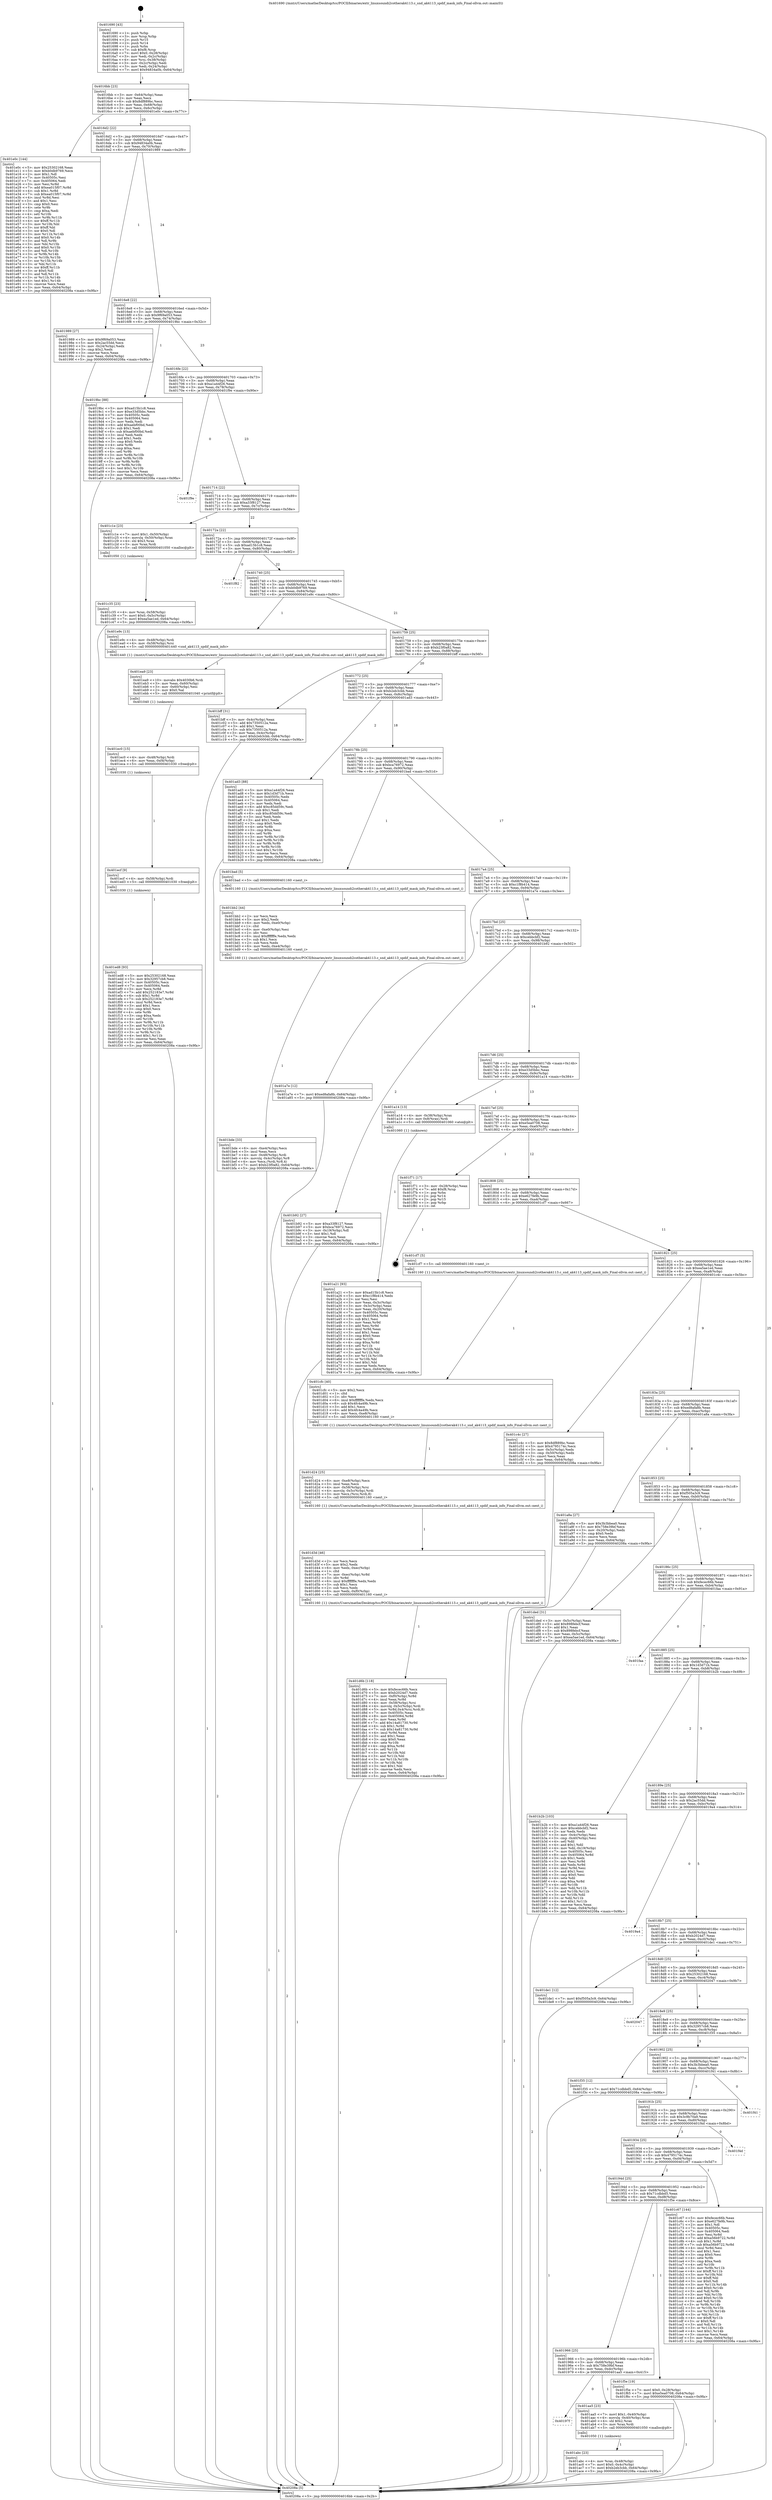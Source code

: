 digraph "0x401690" {
  label = "0x401690 (/mnt/c/Users/mathe/Desktop/tcc/POCII/binaries/extr_linuxsoundi2cotherak4113.c_snd_ak4113_spdif_mask_info_Final-ollvm.out::main(0))"
  labelloc = "t"
  node[shape=record]

  Entry [label="",width=0.3,height=0.3,shape=circle,fillcolor=black,style=filled]
  "0x4016bb" [label="{
     0x4016bb [23]\l
     | [instrs]\l
     &nbsp;&nbsp;0x4016bb \<+3\>: mov -0x64(%rbp),%eax\l
     &nbsp;&nbsp;0x4016be \<+2\>: mov %eax,%ecx\l
     &nbsp;&nbsp;0x4016c0 \<+6\>: sub $0x8df889bc,%ecx\l
     &nbsp;&nbsp;0x4016c6 \<+3\>: mov %eax,-0x68(%rbp)\l
     &nbsp;&nbsp;0x4016c9 \<+3\>: mov %ecx,-0x6c(%rbp)\l
     &nbsp;&nbsp;0x4016cc \<+6\>: je 0000000000401e0c \<main+0x77c\>\l
  }"]
  "0x401e0c" [label="{
     0x401e0c [144]\l
     | [instrs]\l
     &nbsp;&nbsp;0x401e0c \<+5\>: mov $0x25302168,%eax\l
     &nbsp;&nbsp;0x401e11 \<+5\>: mov $0xb0db9769,%ecx\l
     &nbsp;&nbsp;0x401e16 \<+2\>: mov $0x1,%dl\l
     &nbsp;&nbsp;0x401e18 \<+7\>: mov 0x40505c,%esi\l
     &nbsp;&nbsp;0x401e1f \<+7\>: mov 0x405064,%edi\l
     &nbsp;&nbsp;0x401e26 \<+3\>: mov %esi,%r8d\l
     &nbsp;&nbsp;0x401e29 \<+7\>: add $0xea015f07,%r8d\l
     &nbsp;&nbsp;0x401e30 \<+4\>: sub $0x1,%r8d\l
     &nbsp;&nbsp;0x401e34 \<+7\>: sub $0xea015f07,%r8d\l
     &nbsp;&nbsp;0x401e3b \<+4\>: imul %r8d,%esi\l
     &nbsp;&nbsp;0x401e3f \<+3\>: and $0x1,%esi\l
     &nbsp;&nbsp;0x401e42 \<+3\>: cmp $0x0,%esi\l
     &nbsp;&nbsp;0x401e45 \<+4\>: sete %r9b\l
     &nbsp;&nbsp;0x401e49 \<+3\>: cmp $0xa,%edi\l
     &nbsp;&nbsp;0x401e4c \<+4\>: setl %r10b\l
     &nbsp;&nbsp;0x401e50 \<+3\>: mov %r9b,%r11b\l
     &nbsp;&nbsp;0x401e53 \<+4\>: xor $0xff,%r11b\l
     &nbsp;&nbsp;0x401e57 \<+3\>: mov %r10b,%bl\l
     &nbsp;&nbsp;0x401e5a \<+3\>: xor $0xff,%bl\l
     &nbsp;&nbsp;0x401e5d \<+3\>: xor $0x0,%dl\l
     &nbsp;&nbsp;0x401e60 \<+3\>: mov %r11b,%r14b\l
     &nbsp;&nbsp;0x401e63 \<+4\>: and $0x0,%r14b\l
     &nbsp;&nbsp;0x401e67 \<+3\>: and %dl,%r9b\l
     &nbsp;&nbsp;0x401e6a \<+3\>: mov %bl,%r15b\l
     &nbsp;&nbsp;0x401e6d \<+4\>: and $0x0,%r15b\l
     &nbsp;&nbsp;0x401e71 \<+3\>: and %dl,%r10b\l
     &nbsp;&nbsp;0x401e74 \<+3\>: or %r9b,%r14b\l
     &nbsp;&nbsp;0x401e77 \<+3\>: or %r10b,%r15b\l
     &nbsp;&nbsp;0x401e7a \<+3\>: xor %r15b,%r14b\l
     &nbsp;&nbsp;0x401e7d \<+3\>: or %bl,%r11b\l
     &nbsp;&nbsp;0x401e80 \<+4\>: xor $0xff,%r11b\l
     &nbsp;&nbsp;0x401e84 \<+3\>: or $0x0,%dl\l
     &nbsp;&nbsp;0x401e87 \<+3\>: and %dl,%r11b\l
     &nbsp;&nbsp;0x401e8a \<+3\>: or %r11b,%r14b\l
     &nbsp;&nbsp;0x401e8d \<+4\>: test $0x1,%r14b\l
     &nbsp;&nbsp;0x401e91 \<+3\>: cmovne %ecx,%eax\l
     &nbsp;&nbsp;0x401e94 \<+3\>: mov %eax,-0x64(%rbp)\l
     &nbsp;&nbsp;0x401e97 \<+5\>: jmp 000000000040208a \<main+0x9fa\>\l
  }"]
  "0x4016d2" [label="{
     0x4016d2 [22]\l
     | [instrs]\l
     &nbsp;&nbsp;0x4016d2 \<+5\>: jmp 00000000004016d7 \<main+0x47\>\l
     &nbsp;&nbsp;0x4016d7 \<+3\>: mov -0x68(%rbp),%eax\l
     &nbsp;&nbsp;0x4016da \<+5\>: sub $0x94834a0b,%eax\l
     &nbsp;&nbsp;0x4016df \<+3\>: mov %eax,-0x70(%rbp)\l
     &nbsp;&nbsp;0x4016e2 \<+6\>: je 0000000000401989 \<main+0x2f9\>\l
  }"]
  Exit [label="",width=0.3,height=0.3,shape=circle,fillcolor=black,style=filled,peripheries=2]
  "0x401989" [label="{
     0x401989 [27]\l
     | [instrs]\l
     &nbsp;&nbsp;0x401989 \<+5\>: mov $0x9f69a053,%eax\l
     &nbsp;&nbsp;0x40198e \<+5\>: mov $0x2ac55dd,%ecx\l
     &nbsp;&nbsp;0x401993 \<+3\>: mov -0x24(%rbp),%edx\l
     &nbsp;&nbsp;0x401996 \<+3\>: cmp $0x2,%edx\l
     &nbsp;&nbsp;0x401999 \<+3\>: cmovne %ecx,%eax\l
     &nbsp;&nbsp;0x40199c \<+3\>: mov %eax,-0x64(%rbp)\l
     &nbsp;&nbsp;0x40199f \<+5\>: jmp 000000000040208a \<main+0x9fa\>\l
  }"]
  "0x4016e8" [label="{
     0x4016e8 [22]\l
     | [instrs]\l
     &nbsp;&nbsp;0x4016e8 \<+5\>: jmp 00000000004016ed \<main+0x5d\>\l
     &nbsp;&nbsp;0x4016ed \<+3\>: mov -0x68(%rbp),%eax\l
     &nbsp;&nbsp;0x4016f0 \<+5\>: sub $0x9f69a053,%eax\l
     &nbsp;&nbsp;0x4016f5 \<+3\>: mov %eax,-0x74(%rbp)\l
     &nbsp;&nbsp;0x4016f8 \<+6\>: je 00000000004019bc \<main+0x32c\>\l
  }"]
  "0x40208a" [label="{
     0x40208a [5]\l
     | [instrs]\l
     &nbsp;&nbsp;0x40208a \<+5\>: jmp 00000000004016bb \<main+0x2b\>\l
  }"]
  "0x401690" [label="{
     0x401690 [43]\l
     | [instrs]\l
     &nbsp;&nbsp;0x401690 \<+1\>: push %rbp\l
     &nbsp;&nbsp;0x401691 \<+3\>: mov %rsp,%rbp\l
     &nbsp;&nbsp;0x401694 \<+2\>: push %r15\l
     &nbsp;&nbsp;0x401696 \<+2\>: push %r14\l
     &nbsp;&nbsp;0x401698 \<+1\>: push %rbx\l
     &nbsp;&nbsp;0x401699 \<+7\>: sub $0xf8,%rsp\l
     &nbsp;&nbsp;0x4016a0 \<+7\>: movl $0x0,-0x28(%rbp)\l
     &nbsp;&nbsp;0x4016a7 \<+3\>: mov %edi,-0x2c(%rbp)\l
     &nbsp;&nbsp;0x4016aa \<+4\>: mov %rsi,-0x38(%rbp)\l
     &nbsp;&nbsp;0x4016ae \<+3\>: mov -0x2c(%rbp),%edi\l
     &nbsp;&nbsp;0x4016b1 \<+3\>: mov %edi,-0x24(%rbp)\l
     &nbsp;&nbsp;0x4016b4 \<+7\>: movl $0x94834a0b,-0x64(%rbp)\l
  }"]
  "0x401ed8" [label="{
     0x401ed8 [93]\l
     | [instrs]\l
     &nbsp;&nbsp;0x401ed8 \<+5\>: mov $0x25302168,%eax\l
     &nbsp;&nbsp;0x401edd \<+5\>: mov $0x32957cb8,%esi\l
     &nbsp;&nbsp;0x401ee2 \<+7\>: mov 0x40505c,%ecx\l
     &nbsp;&nbsp;0x401ee9 \<+7\>: mov 0x405064,%edx\l
     &nbsp;&nbsp;0x401ef0 \<+3\>: mov %ecx,%r8d\l
     &nbsp;&nbsp;0x401ef3 \<+7\>: add $0x252183e7,%r8d\l
     &nbsp;&nbsp;0x401efa \<+4\>: sub $0x1,%r8d\l
     &nbsp;&nbsp;0x401efe \<+7\>: sub $0x252183e7,%r8d\l
     &nbsp;&nbsp;0x401f05 \<+4\>: imul %r8d,%ecx\l
     &nbsp;&nbsp;0x401f09 \<+3\>: and $0x1,%ecx\l
     &nbsp;&nbsp;0x401f0c \<+3\>: cmp $0x0,%ecx\l
     &nbsp;&nbsp;0x401f0f \<+4\>: sete %r9b\l
     &nbsp;&nbsp;0x401f13 \<+3\>: cmp $0xa,%edx\l
     &nbsp;&nbsp;0x401f16 \<+4\>: setl %r10b\l
     &nbsp;&nbsp;0x401f1a \<+3\>: mov %r9b,%r11b\l
     &nbsp;&nbsp;0x401f1d \<+3\>: and %r10b,%r11b\l
     &nbsp;&nbsp;0x401f20 \<+3\>: xor %r10b,%r9b\l
     &nbsp;&nbsp;0x401f23 \<+3\>: or %r9b,%r11b\l
     &nbsp;&nbsp;0x401f26 \<+4\>: test $0x1,%r11b\l
     &nbsp;&nbsp;0x401f2a \<+3\>: cmovne %esi,%eax\l
     &nbsp;&nbsp;0x401f2d \<+3\>: mov %eax,-0x64(%rbp)\l
     &nbsp;&nbsp;0x401f30 \<+5\>: jmp 000000000040208a \<main+0x9fa\>\l
  }"]
  "0x4019bc" [label="{
     0x4019bc [88]\l
     | [instrs]\l
     &nbsp;&nbsp;0x4019bc \<+5\>: mov $0xad15b1c8,%eax\l
     &nbsp;&nbsp;0x4019c1 \<+5\>: mov $0xe33d5bbc,%ecx\l
     &nbsp;&nbsp;0x4019c6 \<+7\>: mov 0x40505c,%edx\l
     &nbsp;&nbsp;0x4019cd \<+7\>: mov 0x405064,%esi\l
     &nbsp;&nbsp;0x4019d4 \<+2\>: mov %edx,%edi\l
     &nbsp;&nbsp;0x4019d6 \<+6\>: add $0xaebf00bd,%edi\l
     &nbsp;&nbsp;0x4019dc \<+3\>: sub $0x1,%edi\l
     &nbsp;&nbsp;0x4019df \<+6\>: sub $0xaebf00bd,%edi\l
     &nbsp;&nbsp;0x4019e5 \<+3\>: imul %edi,%edx\l
     &nbsp;&nbsp;0x4019e8 \<+3\>: and $0x1,%edx\l
     &nbsp;&nbsp;0x4019eb \<+3\>: cmp $0x0,%edx\l
     &nbsp;&nbsp;0x4019ee \<+4\>: sete %r8b\l
     &nbsp;&nbsp;0x4019f2 \<+3\>: cmp $0xa,%esi\l
     &nbsp;&nbsp;0x4019f5 \<+4\>: setl %r9b\l
     &nbsp;&nbsp;0x4019f9 \<+3\>: mov %r8b,%r10b\l
     &nbsp;&nbsp;0x4019fc \<+3\>: and %r9b,%r10b\l
     &nbsp;&nbsp;0x4019ff \<+3\>: xor %r9b,%r8b\l
     &nbsp;&nbsp;0x401a02 \<+3\>: or %r8b,%r10b\l
     &nbsp;&nbsp;0x401a05 \<+4\>: test $0x1,%r10b\l
     &nbsp;&nbsp;0x401a09 \<+3\>: cmovne %ecx,%eax\l
     &nbsp;&nbsp;0x401a0c \<+3\>: mov %eax,-0x64(%rbp)\l
     &nbsp;&nbsp;0x401a0f \<+5\>: jmp 000000000040208a \<main+0x9fa\>\l
  }"]
  "0x4016fe" [label="{
     0x4016fe [22]\l
     | [instrs]\l
     &nbsp;&nbsp;0x4016fe \<+5\>: jmp 0000000000401703 \<main+0x73\>\l
     &nbsp;&nbsp;0x401703 \<+3\>: mov -0x68(%rbp),%eax\l
     &nbsp;&nbsp;0x401706 \<+5\>: sub $0xa1a44f26,%eax\l
     &nbsp;&nbsp;0x40170b \<+3\>: mov %eax,-0x78(%rbp)\l
     &nbsp;&nbsp;0x40170e \<+6\>: je 0000000000401f9e \<main+0x90e\>\l
  }"]
  "0x401ecf" [label="{
     0x401ecf [9]\l
     | [instrs]\l
     &nbsp;&nbsp;0x401ecf \<+4\>: mov -0x58(%rbp),%rdi\l
     &nbsp;&nbsp;0x401ed3 \<+5\>: call 0000000000401030 \<free@plt\>\l
     | [calls]\l
     &nbsp;&nbsp;0x401030 \{1\} (unknown)\l
  }"]
  "0x401f9e" [label="{
     0x401f9e\l
  }", style=dashed]
  "0x401714" [label="{
     0x401714 [22]\l
     | [instrs]\l
     &nbsp;&nbsp;0x401714 \<+5\>: jmp 0000000000401719 \<main+0x89\>\l
     &nbsp;&nbsp;0x401719 \<+3\>: mov -0x68(%rbp),%eax\l
     &nbsp;&nbsp;0x40171c \<+5\>: sub $0xa33f8127,%eax\l
     &nbsp;&nbsp;0x401721 \<+3\>: mov %eax,-0x7c(%rbp)\l
     &nbsp;&nbsp;0x401724 \<+6\>: je 0000000000401c1e \<main+0x58e\>\l
  }"]
  "0x401ec0" [label="{
     0x401ec0 [15]\l
     | [instrs]\l
     &nbsp;&nbsp;0x401ec0 \<+4\>: mov -0x48(%rbp),%rdi\l
     &nbsp;&nbsp;0x401ec4 \<+6\>: mov %eax,-0xf4(%rbp)\l
     &nbsp;&nbsp;0x401eca \<+5\>: call 0000000000401030 \<free@plt\>\l
     | [calls]\l
     &nbsp;&nbsp;0x401030 \{1\} (unknown)\l
  }"]
  "0x401c1e" [label="{
     0x401c1e [23]\l
     | [instrs]\l
     &nbsp;&nbsp;0x401c1e \<+7\>: movl $0x1,-0x50(%rbp)\l
     &nbsp;&nbsp;0x401c25 \<+4\>: movslq -0x50(%rbp),%rax\l
     &nbsp;&nbsp;0x401c29 \<+4\>: shl $0x3,%rax\l
     &nbsp;&nbsp;0x401c2d \<+3\>: mov %rax,%rdi\l
     &nbsp;&nbsp;0x401c30 \<+5\>: call 0000000000401050 \<malloc@plt\>\l
     | [calls]\l
     &nbsp;&nbsp;0x401050 \{1\} (unknown)\l
  }"]
  "0x40172a" [label="{
     0x40172a [22]\l
     | [instrs]\l
     &nbsp;&nbsp;0x40172a \<+5\>: jmp 000000000040172f \<main+0x9f\>\l
     &nbsp;&nbsp;0x40172f \<+3\>: mov -0x68(%rbp),%eax\l
     &nbsp;&nbsp;0x401732 \<+5\>: sub $0xad15b1c8,%eax\l
     &nbsp;&nbsp;0x401737 \<+3\>: mov %eax,-0x80(%rbp)\l
     &nbsp;&nbsp;0x40173a \<+6\>: je 0000000000401f82 \<main+0x8f2\>\l
  }"]
  "0x401ea9" [label="{
     0x401ea9 [23]\l
     | [instrs]\l
     &nbsp;&nbsp;0x401ea9 \<+10\>: movabs $0x4030b6,%rdi\l
     &nbsp;&nbsp;0x401eb3 \<+3\>: mov %eax,-0x60(%rbp)\l
     &nbsp;&nbsp;0x401eb6 \<+3\>: mov -0x60(%rbp),%esi\l
     &nbsp;&nbsp;0x401eb9 \<+2\>: mov $0x0,%al\l
     &nbsp;&nbsp;0x401ebb \<+5\>: call 0000000000401040 \<printf@plt\>\l
     | [calls]\l
     &nbsp;&nbsp;0x401040 \{1\} (unknown)\l
  }"]
  "0x401f82" [label="{
     0x401f82\l
  }", style=dashed]
  "0x401740" [label="{
     0x401740 [25]\l
     | [instrs]\l
     &nbsp;&nbsp;0x401740 \<+5\>: jmp 0000000000401745 \<main+0xb5\>\l
     &nbsp;&nbsp;0x401745 \<+3\>: mov -0x68(%rbp),%eax\l
     &nbsp;&nbsp;0x401748 \<+5\>: sub $0xb0db9769,%eax\l
     &nbsp;&nbsp;0x40174d \<+6\>: mov %eax,-0x84(%rbp)\l
     &nbsp;&nbsp;0x401753 \<+6\>: je 0000000000401e9c \<main+0x80c\>\l
  }"]
  "0x401d6b" [label="{
     0x401d6b [118]\l
     | [instrs]\l
     &nbsp;&nbsp;0x401d6b \<+5\>: mov $0xfecec66b,%ecx\l
     &nbsp;&nbsp;0x401d70 \<+5\>: mov $0xb2024d7,%edx\l
     &nbsp;&nbsp;0x401d75 \<+7\>: mov -0xf0(%rbp),%r8d\l
     &nbsp;&nbsp;0x401d7c \<+4\>: imul %eax,%r8d\l
     &nbsp;&nbsp;0x401d80 \<+4\>: mov -0x58(%rbp),%rsi\l
     &nbsp;&nbsp;0x401d84 \<+4\>: movslq -0x5c(%rbp),%rdi\l
     &nbsp;&nbsp;0x401d88 \<+5\>: mov %r8d,0x4(%rsi,%rdi,8)\l
     &nbsp;&nbsp;0x401d8d \<+7\>: mov 0x40505c,%eax\l
     &nbsp;&nbsp;0x401d94 \<+8\>: mov 0x405064,%r8d\l
     &nbsp;&nbsp;0x401d9c \<+3\>: mov %eax,%r9d\l
     &nbsp;&nbsp;0x401d9f \<+7\>: add $0x14a81730,%r9d\l
     &nbsp;&nbsp;0x401da6 \<+4\>: sub $0x1,%r9d\l
     &nbsp;&nbsp;0x401daa \<+7\>: sub $0x14a81730,%r9d\l
     &nbsp;&nbsp;0x401db1 \<+4\>: imul %r9d,%eax\l
     &nbsp;&nbsp;0x401db5 \<+3\>: and $0x1,%eax\l
     &nbsp;&nbsp;0x401db8 \<+3\>: cmp $0x0,%eax\l
     &nbsp;&nbsp;0x401dbb \<+4\>: sete %r10b\l
     &nbsp;&nbsp;0x401dbf \<+4\>: cmp $0xa,%r8d\l
     &nbsp;&nbsp;0x401dc3 \<+4\>: setl %r11b\l
     &nbsp;&nbsp;0x401dc7 \<+3\>: mov %r10b,%bl\l
     &nbsp;&nbsp;0x401dca \<+3\>: and %r11b,%bl\l
     &nbsp;&nbsp;0x401dcd \<+3\>: xor %r11b,%r10b\l
     &nbsp;&nbsp;0x401dd0 \<+3\>: or %r10b,%bl\l
     &nbsp;&nbsp;0x401dd3 \<+3\>: test $0x1,%bl\l
     &nbsp;&nbsp;0x401dd6 \<+3\>: cmovne %edx,%ecx\l
     &nbsp;&nbsp;0x401dd9 \<+3\>: mov %ecx,-0x64(%rbp)\l
     &nbsp;&nbsp;0x401ddc \<+5\>: jmp 000000000040208a \<main+0x9fa\>\l
  }"]
  "0x401e9c" [label="{
     0x401e9c [13]\l
     | [instrs]\l
     &nbsp;&nbsp;0x401e9c \<+4\>: mov -0x48(%rbp),%rdi\l
     &nbsp;&nbsp;0x401ea0 \<+4\>: mov -0x58(%rbp),%rsi\l
     &nbsp;&nbsp;0x401ea4 \<+5\>: call 0000000000401440 \<snd_ak4113_spdif_mask_info\>\l
     | [calls]\l
     &nbsp;&nbsp;0x401440 \{1\} (/mnt/c/Users/mathe/Desktop/tcc/POCII/binaries/extr_linuxsoundi2cotherak4113.c_snd_ak4113_spdif_mask_info_Final-ollvm.out::snd_ak4113_spdif_mask_info)\l
  }"]
  "0x401759" [label="{
     0x401759 [25]\l
     | [instrs]\l
     &nbsp;&nbsp;0x401759 \<+5\>: jmp 000000000040175e \<main+0xce\>\l
     &nbsp;&nbsp;0x40175e \<+3\>: mov -0x68(%rbp),%eax\l
     &nbsp;&nbsp;0x401761 \<+5\>: sub $0xb23f0a82,%eax\l
     &nbsp;&nbsp;0x401766 \<+6\>: mov %eax,-0x88(%rbp)\l
     &nbsp;&nbsp;0x40176c \<+6\>: je 0000000000401bff \<main+0x56f\>\l
  }"]
  "0x401d3d" [label="{
     0x401d3d [46]\l
     | [instrs]\l
     &nbsp;&nbsp;0x401d3d \<+2\>: xor %ecx,%ecx\l
     &nbsp;&nbsp;0x401d3f \<+5\>: mov $0x2,%edx\l
     &nbsp;&nbsp;0x401d44 \<+6\>: mov %edx,-0xec(%rbp)\l
     &nbsp;&nbsp;0x401d4a \<+1\>: cltd\l
     &nbsp;&nbsp;0x401d4b \<+7\>: mov -0xec(%rbp),%r8d\l
     &nbsp;&nbsp;0x401d52 \<+3\>: idiv %r8d\l
     &nbsp;&nbsp;0x401d55 \<+6\>: imul $0xfffffffe,%edx,%edx\l
     &nbsp;&nbsp;0x401d5b \<+3\>: sub $0x1,%ecx\l
     &nbsp;&nbsp;0x401d5e \<+2\>: sub %ecx,%edx\l
     &nbsp;&nbsp;0x401d60 \<+6\>: mov %edx,-0xf0(%rbp)\l
     &nbsp;&nbsp;0x401d66 \<+5\>: call 0000000000401160 \<next_i\>\l
     | [calls]\l
     &nbsp;&nbsp;0x401160 \{1\} (/mnt/c/Users/mathe/Desktop/tcc/POCII/binaries/extr_linuxsoundi2cotherak4113.c_snd_ak4113_spdif_mask_info_Final-ollvm.out::next_i)\l
  }"]
  "0x401bff" [label="{
     0x401bff [31]\l
     | [instrs]\l
     &nbsp;&nbsp;0x401bff \<+3\>: mov -0x4c(%rbp),%eax\l
     &nbsp;&nbsp;0x401c02 \<+5\>: add $0x7350512a,%eax\l
     &nbsp;&nbsp;0x401c07 \<+3\>: add $0x1,%eax\l
     &nbsp;&nbsp;0x401c0a \<+5\>: sub $0x7350512a,%eax\l
     &nbsp;&nbsp;0x401c0f \<+3\>: mov %eax,-0x4c(%rbp)\l
     &nbsp;&nbsp;0x401c12 \<+7\>: movl $0xb2eb3cbb,-0x64(%rbp)\l
     &nbsp;&nbsp;0x401c19 \<+5\>: jmp 000000000040208a \<main+0x9fa\>\l
  }"]
  "0x401772" [label="{
     0x401772 [25]\l
     | [instrs]\l
     &nbsp;&nbsp;0x401772 \<+5\>: jmp 0000000000401777 \<main+0xe7\>\l
     &nbsp;&nbsp;0x401777 \<+3\>: mov -0x68(%rbp),%eax\l
     &nbsp;&nbsp;0x40177a \<+5\>: sub $0xb2eb3cbb,%eax\l
     &nbsp;&nbsp;0x40177f \<+6\>: mov %eax,-0x8c(%rbp)\l
     &nbsp;&nbsp;0x401785 \<+6\>: je 0000000000401ad3 \<main+0x443\>\l
  }"]
  "0x401d24" [label="{
     0x401d24 [25]\l
     | [instrs]\l
     &nbsp;&nbsp;0x401d24 \<+6\>: mov -0xe8(%rbp),%ecx\l
     &nbsp;&nbsp;0x401d2a \<+3\>: imul %eax,%ecx\l
     &nbsp;&nbsp;0x401d2d \<+4\>: mov -0x58(%rbp),%rsi\l
     &nbsp;&nbsp;0x401d31 \<+4\>: movslq -0x5c(%rbp),%rdi\l
     &nbsp;&nbsp;0x401d35 \<+3\>: mov %ecx,(%rsi,%rdi,8)\l
     &nbsp;&nbsp;0x401d38 \<+5\>: call 0000000000401160 \<next_i\>\l
     | [calls]\l
     &nbsp;&nbsp;0x401160 \{1\} (/mnt/c/Users/mathe/Desktop/tcc/POCII/binaries/extr_linuxsoundi2cotherak4113.c_snd_ak4113_spdif_mask_info_Final-ollvm.out::next_i)\l
  }"]
  "0x401ad3" [label="{
     0x401ad3 [88]\l
     | [instrs]\l
     &nbsp;&nbsp;0x401ad3 \<+5\>: mov $0xa1a44f26,%eax\l
     &nbsp;&nbsp;0x401ad8 \<+5\>: mov $0x1d3d71b,%ecx\l
     &nbsp;&nbsp;0x401add \<+7\>: mov 0x40505c,%edx\l
     &nbsp;&nbsp;0x401ae4 \<+7\>: mov 0x405064,%esi\l
     &nbsp;&nbsp;0x401aeb \<+2\>: mov %edx,%edi\l
     &nbsp;&nbsp;0x401aed \<+6\>: add $0xc85dd59c,%edi\l
     &nbsp;&nbsp;0x401af3 \<+3\>: sub $0x1,%edi\l
     &nbsp;&nbsp;0x401af6 \<+6\>: sub $0xc85dd59c,%edi\l
     &nbsp;&nbsp;0x401afc \<+3\>: imul %edi,%edx\l
     &nbsp;&nbsp;0x401aff \<+3\>: and $0x1,%edx\l
     &nbsp;&nbsp;0x401b02 \<+3\>: cmp $0x0,%edx\l
     &nbsp;&nbsp;0x401b05 \<+4\>: sete %r8b\l
     &nbsp;&nbsp;0x401b09 \<+3\>: cmp $0xa,%esi\l
     &nbsp;&nbsp;0x401b0c \<+4\>: setl %r9b\l
     &nbsp;&nbsp;0x401b10 \<+3\>: mov %r8b,%r10b\l
     &nbsp;&nbsp;0x401b13 \<+3\>: and %r9b,%r10b\l
     &nbsp;&nbsp;0x401b16 \<+3\>: xor %r9b,%r8b\l
     &nbsp;&nbsp;0x401b19 \<+3\>: or %r8b,%r10b\l
     &nbsp;&nbsp;0x401b1c \<+4\>: test $0x1,%r10b\l
     &nbsp;&nbsp;0x401b20 \<+3\>: cmovne %ecx,%eax\l
     &nbsp;&nbsp;0x401b23 \<+3\>: mov %eax,-0x64(%rbp)\l
     &nbsp;&nbsp;0x401b26 \<+5\>: jmp 000000000040208a \<main+0x9fa\>\l
  }"]
  "0x40178b" [label="{
     0x40178b [25]\l
     | [instrs]\l
     &nbsp;&nbsp;0x40178b \<+5\>: jmp 0000000000401790 \<main+0x100\>\l
     &nbsp;&nbsp;0x401790 \<+3\>: mov -0x68(%rbp),%eax\l
     &nbsp;&nbsp;0x401793 \<+5\>: sub $0xbca76972,%eax\l
     &nbsp;&nbsp;0x401798 \<+6\>: mov %eax,-0x90(%rbp)\l
     &nbsp;&nbsp;0x40179e \<+6\>: je 0000000000401bad \<main+0x51d\>\l
  }"]
  "0x401cfc" [label="{
     0x401cfc [40]\l
     | [instrs]\l
     &nbsp;&nbsp;0x401cfc \<+5\>: mov $0x2,%ecx\l
     &nbsp;&nbsp;0x401d01 \<+1\>: cltd\l
     &nbsp;&nbsp;0x401d02 \<+2\>: idiv %ecx\l
     &nbsp;&nbsp;0x401d04 \<+6\>: imul $0xfffffffe,%edx,%ecx\l
     &nbsp;&nbsp;0x401d0a \<+6\>: sub $0x4fc4a49b,%ecx\l
     &nbsp;&nbsp;0x401d10 \<+3\>: add $0x1,%ecx\l
     &nbsp;&nbsp;0x401d13 \<+6\>: add $0x4fc4a49b,%ecx\l
     &nbsp;&nbsp;0x401d19 \<+6\>: mov %ecx,-0xe8(%rbp)\l
     &nbsp;&nbsp;0x401d1f \<+5\>: call 0000000000401160 \<next_i\>\l
     | [calls]\l
     &nbsp;&nbsp;0x401160 \{1\} (/mnt/c/Users/mathe/Desktop/tcc/POCII/binaries/extr_linuxsoundi2cotherak4113.c_snd_ak4113_spdif_mask_info_Final-ollvm.out::next_i)\l
  }"]
  "0x401bad" [label="{
     0x401bad [5]\l
     | [instrs]\l
     &nbsp;&nbsp;0x401bad \<+5\>: call 0000000000401160 \<next_i\>\l
     | [calls]\l
     &nbsp;&nbsp;0x401160 \{1\} (/mnt/c/Users/mathe/Desktop/tcc/POCII/binaries/extr_linuxsoundi2cotherak4113.c_snd_ak4113_spdif_mask_info_Final-ollvm.out::next_i)\l
  }"]
  "0x4017a4" [label="{
     0x4017a4 [25]\l
     | [instrs]\l
     &nbsp;&nbsp;0x4017a4 \<+5\>: jmp 00000000004017a9 \<main+0x119\>\l
     &nbsp;&nbsp;0x4017a9 \<+3\>: mov -0x68(%rbp),%eax\l
     &nbsp;&nbsp;0x4017ac \<+5\>: sub $0xc1f8b414,%eax\l
     &nbsp;&nbsp;0x4017b1 \<+6\>: mov %eax,-0x94(%rbp)\l
     &nbsp;&nbsp;0x4017b7 \<+6\>: je 0000000000401a7e \<main+0x3ee\>\l
  }"]
  "0x401c35" [label="{
     0x401c35 [23]\l
     | [instrs]\l
     &nbsp;&nbsp;0x401c35 \<+4\>: mov %rax,-0x58(%rbp)\l
     &nbsp;&nbsp;0x401c39 \<+7\>: movl $0x0,-0x5c(%rbp)\l
     &nbsp;&nbsp;0x401c40 \<+7\>: movl $0xea5ae1ed,-0x64(%rbp)\l
     &nbsp;&nbsp;0x401c47 \<+5\>: jmp 000000000040208a \<main+0x9fa\>\l
  }"]
  "0x401a7e" [label="{
     0x401a7e [12]\l
     | [instrs]\l
     &nbsp;&nbsp;0x401a7e \<+7\>: movl $0xed8afa8b,-0x64(%rbp)\l
     &nbsp;&nbsp;0x401a85 \<+5\>: jmp 000000000040208a \<main+0x9fa\>\l
  }"]
  "0x4017bd" [label="{
     0x4017bd [25]\l
     | [instrs]\l
     &nbsp;&nbsp;0x4017bd \<+5\>: jmp 00000000004017c2 \<main+0x132\>\l
     &nbsp;&nbsp;0x4017c2 \<+3\>: mov -0x68(%rbp),%eax\l
     &nbsp;&nbsp;0x4017c5 \<+5\>: sub $0xcebbcbf2,%eax\l
     &nbsp;&nbsp;0x4017ca \<+6\>: mov %eax,-0x98(%rbp)\l
     &nbsp;&nbsp;0x4017d0 \<+6\>: je 0000000000401b92 \<main+0x502\>\l
  }"]
  "0x401bde" [label="{
     0x401bde [33]\l
     | [instrs]\l
     &nbsp;&nbsp;0x401bde \<+6\>: mov -0xe4(%rbp),%ecx\l
     &nbsp;&nbsp;0x401be4 \<+3\>: imul %eax,%ecx\l
     &nbsp;&nbsp;0x401be7 \<+4\>: mov -0x48(%rbp),%rdi\l
     &nbsp;&nbsp;0x401beb \<+4\>: movslq -0x4c(%rbp),%r8\l
     &nbsp;&nbsp;0x401bef \<+4\>: mov %ecx,(%rdi,%r8,4)\l
     &nbsp;&nbsp;0x401bf3 \<+7\>: movl $0xb23f0a82,-0x64(%rbp)\l
     &nbsp;&nbsp;0x401bfa \<+5\>: jmp 000000000040208a \<main+0x9fa\>\l
  }"]
  "0x401b92" [label="{
     0x401b92 [27]\l
     | [instrs]\l
     &nbsp;&nbsp;0x401b92 \<+5\>: mov $0xa33f8127,%eax\l
     &nbsp;&nbsp;0x401b97 \<+5\>: mov $0xbca76972,%ecx\l
     &nbsp;&nbsp;0x401b9c \<+3\>: mov -0x19(%rbp),%dl\l
     &nbsp;&nbsp;0x401b9f \<+3\>: test $0x1,%dl\l
     &nbsp;&nbsp;0x401ba2 \<+3\>: cmovne %ecx,%eax\l
     &nbsp;&nbsp;0x401ba5 \<+3\>: mov %eax,-0x64(%rbp)\l
     &nbsp;&nbsp;0x401ba8 \<+5\>: jmp 000000000040208a \<main+0x9fa\>\l
  }"]
  "0x4017d6" [label="{
     0x4017d6 [25]\l
     | [instrs]\l
     &nbsp;&nbsp;0x4017d6 \<+5\>: jmp 00000000004017db \<main+0x14b\>\l
     &nbsp;&nbsp;0x4017db \<+3\>: mov -0x68(%rbp),%eax\l
     &nbsp;&nbsp;0x4017de \<+5\>: sub $0xe33d5bbc,%eax\l
     &nbsp;&nbsp;0x4017e3 \<+6\>: mov %eax,-0x9c(%rbp)\l
     &nbsp;&nbsp;0x4017e9 \<+6\>: je 0000000000401a14 \<main+0x384\>\l
  }"]
  "0x401bb2" [label="{
     0x401bb2 [44]\l
     | [instrs]\l
     &nbsp;&nbsp;0x401bb2 \<+2\>: xor %ecx,%ecx\l
     &nbsp;&nbsp;0x401bb4 \<+5\>: mov $0x2,%edx\l
     &nbsp;&nbsp;0x401bb9 \<+6\>: mov %edx,-0xe0(%rbp)\l
     &nbsp;&nbsp;0x401bbf \<+1\>: cltd\l
     &nbsp;&nbsp;0x401bc0 \<+6\>: mov -0xe0(%rbp),%esi\l
     &nbsp;&nbsp;0x401bc6 \<+2\>: idiv %esi\l
     &nbsp;&nbsp;0x401bc8 \<+6\>: imul $0xfffffffe,%edx,%edx\l
     &nbsp;&nbsp;0x401bce \<+3\>: sub $0x1,%ecx\l
     &nbsp;&nbsp;0x401bd1 \<+2\>: sub %ecx,%edx\l
     &nbsp;&nbsp;0x401bd3 \<+6\>: mov %edx,-0xe4(%rbp)\l
     &nbsp;&nbsp;0x401bd9 \<+5\>: call 0000000000401160 \<next_i\>\l
     | [calls]\l
     &nbsp;&nbsp;0x401160 \{1\} (/mnt/c/Users/mathe/Desktop/tcc/POCII/binaries/extr_linuxsoundi2cotherak4113.c_snd_ak4113_spdif_mask_info_Final-ollvm.out::next_i)\l
  }"]
  "0x401a14" [label="{
     0x401a14 [13]\l
     | [instrs]\l
     &nbsp;&nbsp;0x401a14 \<+4\>: mov -0x38(%rbp),%rax\l
     &nbsp;&nbsp;0x401a18 \<+4\>: mov 0x8(%rax),%rdi\l
     &nbsp;&nbsp;0x401a1c \<+5\>: call 0000000000401060 \<atoi@plt\>\l
     | [calls]\l
     &nbsp;&nbsp;0x401060 \{1\} (unknown)\l
  }"]
  "0x4017ef" [label="{
     0x4017ef [25]\l
     | [instrs]\l
     &nbsp;&nbsp;0x4017ef \<+5\>: jmp 00000000004017f4 \<main+0x164\>\l
     &nbsp;&nbsp;0x4017f4 \<+3\>: mov -0x68(%rbp),%eax\l
     &nbsp;&nbsp;0x4017f7 \<+5\>: sub $0xe5ea0708,%eax\l
     &nbsp;&nbsp;0x4017fc \<+6\>: mov %eax,-0xa0(%rbp)\l
     &nbsp;&nbsp;0x401802 \<+6\>: je 0000000000401f71 \<main+0x8e1\>\l
  }"]
  "0x401a21" [label="{
     0x401a21 [93]\l
     | [instrs]\l
     &nbsp;&nbsp;0x401a21 \<+5\>: mov $0xad15b1c8,%ecx\l
     &nbsp;&nbsp;0x401a26 \<+5\>: mov $0xc1f8b414,%edx\l
     &nbsp;&nbsp;0x401a2b \<+2\>: xor %esi,%esi\l
     &nbsp;&nbsp;0x401a2d \<+3\>: mov %eax,-0x3c(%rbp)\l
     &nbsp;&nbsp;0x401a30 \<+3\>: mov -0x3c(%rbp),%eax\l
     &nbsp;&nbsp;0x401a33 \<+3\>: mov %eax,-0x20(%rbp)\l
     &nbsp;&nbsp;0x401a36 \<+7\>: mov 0x40505c,%eax\l
     &nbsp;&nbsp;0x401a3d \<+8\>: mov 0x405064,%r8d\l
     &nbsp;&nbsp;0x401a45 \<+3\>: sub $0x1,%esi\l
     &nbsp;&nbsp;0x401a48 \<+3\>: mov %eax,%r9d\l
     &nbsp;&nbsp;0x401a4b \<+3\>: add %esi,%r9d\l
     &nbsp;&nbsp;0x401a4e \<+4\>: imul %r9d,%eax\l
     &nbsp;&nbsp;0x401a52 \<+3\>: and $0x1,%eax\l
     &nbsp;&nbsp;0x401a55 \<+3\>: cmp $0x0,%eax\l
     &nbsp;&nbsp;0x401a58 \<+4\>: sete %r10b\l
     &nbsp;&nbsp;0x401a5c \<+4\>: cmp $0xa,%r8d\l
     &nbsp;&nbsp;0x401a60 \<+4\>: setl %r11b\l
     &nbsp;&nbsp;0x401a64 \<+3\>: mov %r10b,%bl\l
     &nbsp;&nbsp;0x401a67 \<+3\>: and %r11b,%bl\l
     &nbsp;&nbsp;0x401a6a \<+3\>: xor %r11b,%r10b\l
     &nbsp;&nbsp;0x401a6d \<+3\>: or %r10b,%bl\l
     &nbsp;&nbsp;0x401a70 \<+3\>: test $0x1,%bl\l
     &nbsp;&nbsp;0x401a73 \<+3\>: cmovne %edx,%ecx\l
     &nbsp;&nbsp;0x401a76 \<+3\>: mov %ecx,-0x64(%rbp)\l
     &nbsp;&nbsp;0x401a79 \<+5\>: jmp 000000000040208a \<main+0x9fa\>\l
  }"]
  "0x401abc" [label="{
     0x401abc [23]\l
     | [instrs]\l
     &nbsp;&nbsp;0x401abc \<+4\>: mov %rax,-0x48(%rbp)\l
     &nbsp;&nbsp;0x401ac0 \<+7\>: movl $0x0,-0x4c(%rbp)\l
     &nbsp;&nbsp;0x401ac7 \<+7\>: movl $0xb2eb3cbb,-0x64(%rbp)\l
     &nbsp;&nbsp;0x401ace \<+5\>: jmp 000000000040208a \<main+0x9fa\>\l
  }"]
  "0x401f71" [label="{
     0x401f71 [17]\l
     | [instrs]\l
     &nbsp;&nbsp;0x401f71 \<+3\>: mov -0x28(%rbp),%eax\l
     &nbsp;&nbsp;0x401f74 \<+7\>: add $0xf8,%rsp\l
     &nbsp;&nbsp;0x401f7b \<+1\>: pop %rbx\l
     &nbsp;&nbsp;0x401f7c \<+2\>: pop %r14\l
     &nbsp;&nbsp;0x401f7e \<+2\>: pop %r15\l
     &nbsp;&nbsp;0x401f80 \<+1\>: pop %rbp\l
     &nbsp;&nbsp;0x401f81 \<+1\>: ret\l
  }"]
  "0x401808" [label="{
     0x401808 [25]\l
     | [instrs]\l
     &nbsp;&nbsp;0x401808 \<+5\>: jmp 000000000040180d \<main+0x17d\>\l
     &nbsp;&nbsp;0x40180d \<+3\>: mov -0x68(%rbp),%eax\l
     &nbsp;&nbsp;0x401810 \<+5\>: sub $0xe627fe9b,%eax\l
     &nbsp;&nbsp;0x401815 \<+6\>: mov %eax,-0xa4(%rbp)\l
     &nbsp;&nbsp;0x40181b \<+6\>: je 0000000000401cf7 \<main+0x667\>\l
  }"]
  "0x40197f" [label="{
     0x40197f\l
  }", style=dashed]
  "0x401cf7" [label="{
     0x401cf7 [5]\l
     | [instrs]\l
     &nbsp;&nbsp;0x401cf7 \<+5\>: call 0000000000401160 \<next_i\>\l
     | [calls]\l
     &nbsp;&nbsp;0x401160 \{1\} (/mnt/c/Users/mathe/Desktop/tcc/POCII/binaries/extr_linuxsoundi2cotherak4113.c_snd_ak4113_spdif_mask_info_Final-ollvm.out::next_i)\l
  }"]
  "0x401821" [label="{
     0x401821 [25]\l
     | [instrs]\l
     &nbsp;&nbsp;0x401821 \<+5\>: jmp 0000000000401826 \<main+0x196\>\l
     &nbsp;&nbsp;0x401826 \<+3\>: mov -0x68(%rbp),%eax\l
     &nbsp;&nbsp;0x401829 \<+5\>: sub $0xea5ae1ed,%eax\l
     &nbsp;&nbsp;0x40182e \<+6\>: mov %eax,-0xa8(%rbp)\l
     &nbsp;&nbsp;0x401834 \<+6\>: je 0000000000401c4c \<main+0x5bc\>\l
  }"]
  "0x401aa5" [label="{
     0x401aa5 [23]\l
     | [instrs]\l
     &nbsp;&nbsp;0x401aa5 \<+7\>: movl $0x1,-0x40(%rbp)\l
     &nbsp;&nbsp;0x401aac \<+4\>: movslq -0x40(%rbp),%rax\l
     &nbsp;&nbsp;0x401ab0 \<+4\>: shl $0x2,%rax\l
     &nbsp;&nbsp;0x401ab4 \<+3\>: mov %rax,%rdi\l
     &nbsp;&nbsp;0x401ab7 \<+5\>: call 0000000000401050 \<malloc@plt\>\l
     | [calls]\l
     &nbsp;&nbsp;0x401050 \{1\} (unknown)\l
  }"]
  "0x401c4c" [label="{
     0x401c4c [27]\l
     | [instrs]\l
     &nbsp;&nbsp;0x401c4c \<+5\>: mov $0x8df889bc,%eax\l
     &nbsp;&nbsp;0x401c51 \<+5\>: mov $0x4795174c,%ecx\l
     &nbsp;&nbsp;0x401c56 \<+3\>: mov -0x5c(%rbp),%edx\l
     &nbsp;&nbsp;0x401c59 \<+3\>: cmp -0x50(%rbp),%edx\l
     &nbsp;&nbsp;0x401c5c \<+3\>: cmovl %ecx,%eax\l
     &nbsp;&nbsp;0x401c5f \<+3\>: mov %eax,-0x64(%rbp)\l
     &nbsp;&nbsp;0x401c62 \<+5\>: jmp 000000000040208a \<main+0x9fa\>\l
  }"]
  "0x40183a" [label="{
     0x40183a [25]\l
     | [instrs]\l
     &nbsp;&nbsp;0x40183a \<+5\>: jmp 000000000040183f \<main+0x1af\>\l
     &nbsp;&nbsp;0x40183f \<+3\>: mov -0x68(%rbp),%eax\l
     &nbsp;&nbsp;0x401842 \<+5\>: sub $0xed8afa8b,%eax\l
     &nbsp;&nbsp;0x401847 \<+6\>: mov %eax,-0xac(%rbp)\l
     &nbsp;&nbsp;0x40184d \<+6\>: je 0000000000401a8a \<main+0x3fa\>\l
  }"]
  "0x401966" [label="{
     0x401966 [25]\l
     | [instrs]\l
     &nbsp;&nbsp;0x401966 \<+5\>: jmp 000000000040196b \<main+0x2db\>\l
     &nbsp;&nbsp;0x40196b \<+3\>: mov -0x68(%rbp),%eax\l
     &nbsp;&nbsp;0x40196e \<+5\>: sub $0x758e39bf,%eax\l
     &nbsp;&nbsp;0x401973 \<+6\>: mov %eax,-0xdc(%rbp)\l
     &nbsp;&nbsp;0x401979 \<+6\>: je 0000000000401aa5 \<main+0x415\>\l
  }"]
  "0x401a8a" [label="{
     0x401a8a [27]\l
     | [instrs]\l
     &nbsp;&nbsp;0x401a8a \<+5\>: mov $0x3b3bbea0,%eax\l
     &nbsp;&nbsp;0x401a8f \<+5\>: mov $0x758e39bf,%ecx\l
     &nbsp;&nbsp;0x401a94 \<+3\>: mov -0x20(%rbp),%edx\l
     &nbsp;&nbsp;0x401a97 \<+3\>: cmp $0x0,%edx\l
     &nbsp;&nbsp;0x401a9a \<+3\>: cmove %ecx,%eax\l
     &nbsp;&nbsp;0x401a9d \<+3\>: mov %eax,-0x64(%rbp)\l
     &nbsp;&nbsp;0x401aa0 \<+5\>: jmp 000000000040208a \<main+0x9fa\>\l
  }"]
  "0x401853" [label="{
     0x401853 [25]\l
     | [instrs]\l
     &nbsp;&nbsp;0x401853 \<+5\>: jmp 0000000000401858 \<main+0x1c8\>\l
     &nbsp;&nbsp;0x401858 \<+3\>: mov -0x68(%rbp),%eax\l
     &nbsp;&nbsp;0x40185b \<+5\>: sub $0xf505a3c9,%eax\l
     &nbsp;&nbsp;0x401860 \<+6\>: mov %eax,-0xb0(%rbp)\l
     &nbsp;&nbsp;0x401866 \<+6\>: je 0000000000401ded \<main+0x75d\>\l
  }"]
  "0x401f5e" [label="{
     0x401f5e [19]\l
     | [instrs]\l
     &nbsp;&nbsp;0x401f5e \<+7\>: movl $0x0,-0x28(%rbp)\l
     &nbsp;&nbsp;0x401f65 \<+7\>: movl $0xe5ea0708,-0x64(%rbp)\l
     &nbsp;&nbsp;0x401f6c \<+5\>: jmp 000000000040208a \<main+0x9fa\>\l
  }"]
  "0x401ded" [label="{
     0x401ded [31]\l
     | [instrs]\l
     &nbsp;&nbsp;0x401ded \<+3\>: mov -0x5c(%rbp),%eax\l
     &nbsp;&nbsp;0x401df0 \<+5\>: add $0x898febcf,%eax\l
     &nbsp;&nbsp;0x401df5 \<+3\>: add $0x1,%eax\l
     &nbsp;&nbsp;0x401df8 \<+5\>: sub $0x898febcf,%eax\l
     &nbsp;&nbsp;0x401dfd \<+3\>: mov %eax,-0x5c(%rbp)\l
     &nbsp;&nbsp;0x401e00 \<+7\>: movl $0xea5ae1ed,-0x64(%rbp)\l
     &nbsp;&nbsp;0x401e07 \<+5\>: jmp 000000000040208a \<main+0x9fa\>\l
  }"]
  "0x40186c" [label="{
     0x40186c [25]\l
     | [instrs]\l
     &nbsp;&nbsp;0x40186c \<+5\>: jmp 0000000000401871 \<main+0x1e1\>\l
     &nbsp;&nbsp;0x401871 \<+3\>: mov -0x68(%rbp),%eax\l
     &nbsp;&nbsp;0x401874 \<+5\>: sub $0xfecec66b,%eax\l
     &nbsp;&nbsp;0x401879 \<+6\>: mov %eax,-0xb4(%rbp)\l
     &nbsp;&nbsp;0x40187f \<+6\>: je 0000000000401faa \<main+0x91a\>\l
  }"]
  "0x40194d" [label="{
     0x40194d [25]\l
     | [instrs]\l
     &nbsp;&nbsp;0x40194d \<+5\>: jmp 0000000000401952 \<main+0x2c2\>\l
     &nbsp;&nbsp;0x401952 \<+3\>: mov -0x68(%rbp),%eax\l
     &nbsp;&nbsp;0x401955 \<+5\>: sub $0x71cdbbd5,%eax\l
     &nbsp;&nbsp;0x40195a \<+6\>: mov %eax,-0xd8(%rbp)\l
     &nbsp;&nbsp;0x401960 \<+6\>: je 0000000000401f5e \<main+0x8ce\>\l
  }"]
  "0x401faa" [label="{
     0x401faa\l
  }", style=dashed]
  "0x401885" [label="{
     0x401885 [25]\l
     | [instrs]\l
     &nbsp;&nbsp;0x401885 \<+5\>: jmp 000000000040188a \<main+0x1fa\>\l
     &nbsp;&nbsp;0x40188a \<+3\>: mov -0x68(%rbp),%eax\l
     &nbsp;&nbsp;0x40188d \<+5\>: sub $0x1d3d71b,%eax\l
     &nbsp;&nbsp;0x401892 \<+6\>: mov %eax,-0xb8(%rbp)\l
     &nbsp;&nbsp;0x401898 \<+6\>: je 0000000000401b2b \<main+0x49b\>\l
  }"]
  "0x401c67" [label="{
     0x401c67 [144]\l
     | [instrs]\l
     &nbsp;&nbsp;0x401c67 \<+5\>: mov $0xfecec66b,%eax\l
     &nbsp;&nbsp;0x401c6c \<+5\>: mov $0xe627fe9b,%ecx\l
     &nbsp;&nbsp;0x401c71 \<+2\>: mov $0x1,%dl\l
     &nbsp;&nbsp;0x401c73 \<+7\>: mov 0x40505c,%esi\l
     &nbsp;&nbsp;0x401c7a \<+7\>: mov 0x405064,%edi\l
     &nbsp;&nbsp;0x401c81 \<+3\>: mov %esi,%r8d\l
     &nbsp;&nbsp;0x401c84 \<+7\>: add $0xa56b9722,%r8d\l
     &nbsp;&nbsp;0x401c8b \<+4\>: sub $0x1,%r8d\l
     &nbsp;&nbsp;0x401c8f \<+7\>: sub $0xa56b9722,%r8d\l
     &nbsp;&nbsp;0x401c96 \<+4\>: imul %r8d,%esi\l
     &nbsp;&nbsp;0x401c9a \<+3\>: and $0x1,%esi\l
     &nbsp;&nbsp;0x401c9d \<+3\>: cmp $0x0,%esi\l
     &nbsp;&nbsp;0x401ca0 \<+4\>: sete %r9b\l
     &nbsp;&nbsp;0x401ca4 \<+3\>: cmp $0xa,%edi\l
     &nbsp;&nbsp;0x401ca7 \<+4\>: setl %r10b\l
     &nbsp;&nbsp;0x401cab \<+3\>: mov %r9b,%r11b\l
     &nbsp;&nbsp;0x401cae \<+4\>: xor $0xff,%r11b\l
     &nbsp;&nbsp;0x401cb2 \<+3\>: mov %r10b,%bl\l
     &nbsp;&nbsp;0x401cb5 \<+3\>: xor $0xff,%bl\l
     &nbsp;&nbsp;0x401cb8 \<+3\>: xor $0x0,%dl\l
     &nbsp;&nbsp;0x401cbb \<+3\>: mov %r11b,%r14b\l
     &nbsp;&nbsp;0x401cbe \<+4\>: and $0x0,%r14b\l
     &nbsp;&nbsp;0x401cc2 \<+3\>: and %dl,%r9b\l
     &nbsp;&nbsp;0x401cc5 \<+3\>: mov %bl,%r15b\l
     &nbsp;&nbsp;0x401cc8 \<+4\>: and $0x0,%r15b\l
     &nbsp;&nbsp;0x401ccc \<+3\>: and %dl,%r10b\l
     &nbsp;&nbsp;0x401ccf \<+3\>: or %r9b,%r14b\l
     &nbsp;&nbsp;0x401cd2 \<+3\>: or %r10b,%r15b\l
     &nbsp;&nbsp;0x401cd5 \<+3\>: xor %r15b,%r14b\l
     &nbsp;&nbsp;0x401cd8 \<+3\>: or %bl,%r11b\l
     &nbsp;&nbsp;0x401cdb \<+4\>: xor $0xff,%r11b\l
     &nbsp;&nbsp;0x401cdf \<+3\>: or $0x0,%dl\l
     &nbsp;&nbsp;0x401ce2 \<+3\>: and %dl,%r11b\l
     &nbsp;&nbsp;0x401ce5 \<+3\>: or %r11b,%r14b\l
     &nbsp;&nbsp;0x401ce8 \<+4\>: test $0x1,%r14b\l
     &nbsp;&nbsp;0x401cec \<+3\>: cmovne %ecx,%eax\l
     &nbsp;&nbsp;0x401cef \<+3\>: mov %eax,-0x64(%rbp)\l
     &nbsp;&nbsp;0x401cf2 \<+5\>: jmp 000000000040208a \<main+0x9fa\>\l
  }"]
  "0x401b2b" [label="{
     0x401b2b [103]\l
     | [instrs]\l
     &nbsp;&nbsp;0x401b2b \<+5\>: mov $0xa1a44f26,%eax\l
     &nbsp;&nbsp;0x401b30 \<+5\>: mov $0xcebbcbf2,%ecx\l
     &nbsp;&nbsp;0x401b35 \<+2\>: xor %edx,%edx\l
     &nbsp;&nbsp;0x401b37 \<+3\>: mov -0x4c(%rbp),%esi\l
     &nbsp;&nbsp;0x401b3a \<+3\>: cmp -0x40(%rbp),%esi\l
     &nbsp;&nbsp;0x401b3d \<+4\>: setl %dil\l
     &nbsp;&nbsp;0x401b41 \<+4\>: and $0x1,%dil\l
     &nbsp;&nbsp;0x401b45 \<+4\>: mov %dil,-0x19(%rbp)\l
     &nbsp;&nbsp;0x401b49 \<+7\>: mov 0x40505c,%esi\l
     &nbsp;&nbsp;0x401b50 \<+8\>: mov 0x405064,%r8d\l
     &nbsp;&nbsp;0x401b58 \<+3\>: sub $0x1,%edx\l
     &nbsp;&nbsp;0x401b5b \<+3\>: mov %esi,%r9d\l
     &nbsp;&nbsp;0x401b5e \<+3\>: add %edx,%r9d\l
     &nbsp;&nbsp;0x401b61 \<+4\>: imul %r9d,%esi\l
     &nbsp;&nbsp;0x401b65 \<+3\>: and $0x1,%esi\l
     &nbsp;&nbsp;0x401b68 \<+3\>: cmp $0x0,%esi\l
     &nbsp;&nbsp;0x401b6b \<+4\>: sete %dil\l
     &nbsp;&nbsp;0x401b6f \<+4\>: cmp $0xa,%r8d\l
     &nbsp;&nbsp;0x401b73 \<+4\>: setl %r10b\l
     &nbsp;&nbsp;0x401b77 \<+3\>: mov %dil,%r11b\l
     &nbsp;&nbsp;0x401b7a \<+3\>: and %r10b,%r11b\l
     &nbsp;&nbsp;0x401b7d \<+3\>: xor %r10b,%dil\l
     &nbsp;&nbsp;0x401b80 \<+3\>: or %dil,%r11b\l
     &nbsp;&nbsp;0x401b83 \<+4\>: test $0x1,%r11b\l
     &nbsp;&nbsp;0x401b87 \<+3\>: cmovne %ecx,%eax\l
     &nbsp;&nbsp;0x401b8a \<+3\>: mov %eax,-0x64(%rbp)\l
     &nbsp;&nbsp;0x401b8d \<+5\>: jmp 000000000040208a \<main+0x9fa\>\l
  }"]
  "0x40189e" [label="{
     0x40189e [25]\l
     | [instrs]\l
     &nbsp;&nbsp;0x40189e \<+5\>: jmp 00000000004018a3 \<main+0x213\>\l
     &nbsp;&nbsp;0x4018a3 \<+3\>: mov -0x68(%rbp),%eax\l
     &nbsp;&nbsp;0x4018a6 \<+5\>: sub $0x2ac55dd,%eax\l
     &nbsp;&nbsp;0x4018ab \<+6\>: mov %eax,-0xbc(%rbp)\l
     &nbsp;&nbsp;0x4018b1 \<+6\>: je 00000000004019a4 \<main+0x314\>\l
  }"]
  "0x401934" [label="{
     0x401934 [25]\l
     | [instrs]\l
     &nbsp;&nbsp;0x401934 \<+5\>: jmp 0000000000401939 \<main+0x2a9\>\l
     &nbsp;&nbsp;0x401939 \<+3\>: mov -0x68(%rbp),%eax\l
     &nbsp;&nbsp;0x40193c \<+5\>: sub $0x4795174c,%eax\l
     &nbsp;&nbsp;0x401941 \<+6\>: mov %eax,-0xd4(%rbp)\l
     &nbsp;&nbsp;0x401947 \<+6\>: je 0000000000401c67 \<main+0x5d7\>\l
  }"]
  "0x4019a4" [label="{
     0x4019a4\l
  }", style=dashed]
  "0x4018b7" [label="{
     0x4018b7 [25]\l
     | [instrs]\l
     &nbsp;&nbsp;0x4018b7 \<+5\>: jmp 00000000004018bc \<main+0x22c\>\l
     &nbsp;&nbsp;0x4018bc \<+3\>: mov -0x68(%rbp),%eax\l
     &nbsp;&nbsp;0x4018bf \<+5\>: sub $0xb2024d7,%eax\l
     &nbsp;&nbsp;0x4018c4 \<+6\>: mov %eax,-0xc0(%rbp)\l
     &nbsp;&nbsp;0x4018ca \<+6\>: je 0000000000401de1 \<main+0x751\>\l
  }"]
  "0x401f4d" [label="{
     0x401f4d\l
  }", style=dashed]
  "0x401de1" [label="{
     0x401de1 [12]\l
     | [instrs]\l
     &nbsp;&nbsp;0x401de1 \<+7\>: movl $0xf505a3c9,-0x64(%rbp)\l
     &nbsp;&nbsp;0x401de8 \<+5\>: jmp 000000000040208a \<main+0x9fa\>\l
  }"]
  "0x4018d0" [label="{
     0x4018d0 [25]\l
     | [instrs]\l
     &nbsp;&nbsp;0x4018d0 \<+5\>: jmp 00000000004018d5 \<main+0x245\>\l
     &nbsp;&nbsp;0x4018d5 \<+3\>: mov -0x68(%rbp),%eax\l
     &nbsp;&nbsp;0x4018d8 \<+5\>: sub $0x25302168,%eax\l
     &nbsp;&nbsp;0x4018dd \<+6\>: mov %eax,-0xc4(%rbp)\l
     &nbsp;&nbsp;0x4018e3 \<+6\>: je 0000000000402047 \<main+0x9b7\>\l
  }"]
  "0x40191b" [label="{
     0x40191b [25]\l
     | [instrs]\l
     &nbsp;&nbsp;0x40191b \<+5\>: jmp 0000000000401920 \<main+0x290\>\l
     &nbsp;&nbsp;0x401920 \<+3\>: mov -0x68(%rbp),%eax\l
     &nbsp;&nbsp;0x401923 \<+5\>: sub $0x3c9b70a9,%eax\l
     &nbsp;&nbsp;0x401928 \<+6\>: mov %eax,-0xd0(%rbp)\l
     &nbsp;&nbsp;0x40192e \<+6\>: je 0000000000401f4d \<main+0x8bd\>\l
  }"]
  "0x402047" [label="{
     0x402047\l
  }", style=dashed]
  "0x4018e9" [label="{
     0x4018e9 [25]\l
     | [instrs]\l
     &nbsp;&nbsp;0x4018e9 \<+5\>: jmp 00000000004018ee \<main+0x25e\>\l
     &nbsp;&nbsp;0x4018ee \<+3\>: mov -0x68(%rbp),%eax\l
     &nbsp;&nbsp;0x4018f1 \<+5\>: sub $0x32957cb8,%eax\l
     &nbsp;&nbsp;0x4018f6 \<+6\>: mov %eax,-0xc8(%rbp)\l
     &nbsp;&nbsp;0x4018fc \<+6\>: je 0000000000401f35 \<main+0x8a5\>\l
  }"]
  "0x401f41" [label="{
     0x401f41\l
  }", style=dashed]
  "0x401f35" [label="{
     0x401f35 [12]\l
     | [instrs]\l
     &nbsp;&nbsp;0x401f35 \<+7\>: movl $0x71cdbbd5,-0x64(%rbp)\l
     &nbsp;&nbsp;0x401f3c \<+5\>: jmp 000000000040208a \<main+0x9fa\>\l
  }"]
  "0x401902" [label="{
     0x401902 [25]\l
     | [instrs]\l
     &nbsp;&nbsp;0x401902 \<+5\>: jmp 0000000000401907 \<main+0x277\>\l
     &nbsp;&nbsp;0x401907 \<+3\>: mov -0x68(%rbp),%eax\l
     &nbsp;&nbsp;0x40190a \<+5\>: sub $0x3b3bbea0,%eax\l
     &nbsp;&nbsp;0x40190f \<+6\>: mov %eax,-0xcc(%rbp)\l
     &nbsp;&nbsp;0x401915 \<+6\>: je 0000000000401f41 \<main+0x8b1\>\l
  }"]
  Entry -> "0x401690" [label=" 1"]
  "0x4016bb" -> "0x401e0c" [label=" 1"]
  "0x4016bb" -> "0x4016d2" [label=" 25"]
  "0x401f71" -> Exit [label=" 1"]
  "0x4016d2" -> "0x401989" [label=" 1"]
  "0x4016d2" -> "0x4016e8" [label=" 24"]
  "0x401989" -> "0x40208a" [label=" 1"]
  "0x401690" -> "0x4016bb" [label=" 1"]
  "0x40208a" -> "0x4016bb" [label=" 25"]
  "0x401f5e" -> "0x40208a" [label=" 1"]
  "0x4016e8" -> "0x4019bc" [label=" 1"]
  "0x4016e8" -> "0x4016fe" [label=" 23"]
  "0x4019bc" -> "0x40208a" [label=" 1"]
  "0x401f35" -> "0x40208a" [label=" 1"]
  "0x4016fe" -> "0x401f9e" [label=" 0"]
  "0x4016fe" -> "0x401714" [label=" 23"]
  "0x401ed8" -> "0x40208a" [label=" 1"]
  "0x401714" -> "0x401c1e" [label=" 1"]
  "0x401714" -> "0x40172a" [label=" 22"]
  "0x401ecf" -> "0x401ed8" [label=" 1"]
  "0x40172a" -> "0x401f82" [label=" 0"]
  "0x40172a" -> "0x401740" [label=" 22"]
  "0x401ec0" -> "0x401ecf" [label=" 1"]
  "0x401740" -> "0x401e9c" [label=" 1"]
  "0x401740" -> "0x401759" [label=" 21"]
  "0x401ea9" -> "0x401ec0" [label=" 1"]
  "0x401759" -> "0x401bff" [label=" 1"]
  "0x401759" -> "0x401772" [label=" 20"]
  "0x401e9c" -> "0x401ea9" [label=" 1"]
  "0x401772" -> "0x401ad3" [label=" 2"]
  "0x401772" -> "0x40178b" [label=" 18"]
  "0x401e0c" -> "0x40208a" [label=" 1"]
  "0x40178b" -> "0x401bad" [label=" 1"]
  "0x40178b" -> "0x4017a4" [label=" 17"]
  "0x401ded" -> "0x40208a" [label=" 1"]
  "0x4017a4" -> "0x401a7e" [label=" 1"]
  "0x4017a4" -> "0x4017bd" [label=" 16"]
  "0x401de1" -> "0x40208a" [label=" 1"]
  "0x4017bd" -> "0x401b92" [label=" 2"]
  "0x4017bd" -> "0x4017d6" [label=" 14"]
  "0x401d6b" -> "0x40208a" [label=" 1"]
  "0x4017d6" -> "0x401a14" [label=" 1"]
  "0x4017d6" -> "0x4017ef" [label=" 13"]
  "0x401a14" -> "0x401a21" [label=" 1"]
  "0x401a21" -> "0x40208a" [label=" 1"]
  "0x401a7e" -> "0x40208a" [label=" 1"]
  "0x401d3d" -> "0x401d6b" [label=" 1"]
  "0x4017ef" -> "0x401f71" [label=" 1"]
  "0x4017ef" -> "0x401808" [label=" 12"]
  "0x401d24" -> "0x401d3d" [label=" 1"]
  "0x401808" -> "0x401cf7" [label=" 1"]
  "0x401808" -> "0x401821" [label=" 11"]
  "0x401cfc" -> "0x401d24" [label=" 1"]
  "0x401821" -> "0x401c4c" [label=" 2"]
  "0x401821" -> "0x40183a" [label=" 9"]
  "0x401cf7" -> "0x401cfc" [label=" 1"]
  "0x40183a" -> "0x401a8a" [label=" 1"]
  "0x40183a" -> "0x401853" [label=" 8"]
  "0x401a8a" -> "0x40208a" [label=" 1"]
  "0x401c4c" -> "0x40208a" [label=" 2"]
  "0x401853" -> "0x401ded" [label=" 1"]
  "0x401853" -> "0x40186c" [label=" 7"]
  "0x401c35" -> "0x40208a" [label=" 1"]
  "0x40186c" -> "0x401faa" [label=" 0"]
  "0x40186c" -> "0x401885" [label=" 7"]
  "0x401bff" -> "0x40208a" [label=" 1"]
  "0x401885" -> "0x401b2b" [label=" 2"]
  "0x401885" -> "0x40189e" [label=" 5"]
  "0x401bde" -> "0x40208a" [label=" 1"]
  "0x40189e" -> "0x4019a4" [label=" 0"]
  "0x40189e" -> "0x4018b7" [label=" 5"]
  "0x401bad" -> "0x401bb2" [label=" 1"]
  "0x4018b7" -> "0x401de1" [label=" 1"]
  "0x4018b7" -> "0x4018d0" [label=" 4"]
  "0x401b92" -> "0x40208a" [label=" 2"]
  "0x4018d0" -> "0x402047" [label=" 0"]
  "0x4018d0" -> "0x4018e9" [label=" 4"]
  "0x401ad3" -> "0x40208a" [label=" 2"]
  "0x4018e9" -> "0x401f35" [label=" 1"]
  "0x4018e9" -> "0x401902" [label=" 3"]
  "0x401abc" -> "0x40208a" [label=" 1"]
  "0x401902" -> "0x401f41" [label=" 0"]
  "0x401902" -> "0x40191b" [label=" 3"]
  "0x401b2b" -> "0x40208a" [label=" 2"]
  "0x40191b" -> "0x401f4d" [label=" 0"]
  "0x40191b" -> "0x401934" [label=" 3"]
  "0x401bb2" -> "0x401bde" [label=" 1"]
  "0x401934" -> "0x401c67" [label=" 1"]
  "0x401934" -> "0x40194d" [label=" 2"]
  "0x401c1e" -> "0x401c35" [label=" 1"]
  "0x40194d" -> "0x401f5e" [label=" 1"]
  "0x40194d" -> "0x401966" [label=" 1"]
  "0x401c67" -> "0x40208a" [label=" 1"]
  "0x401966" -> "0x401aa5" [label=" 1"]
  "0x401966" -> "0x40197f" [label=" 0"]
  "0x401aa5" -> "0x401abc" [label=" 1"]
}
